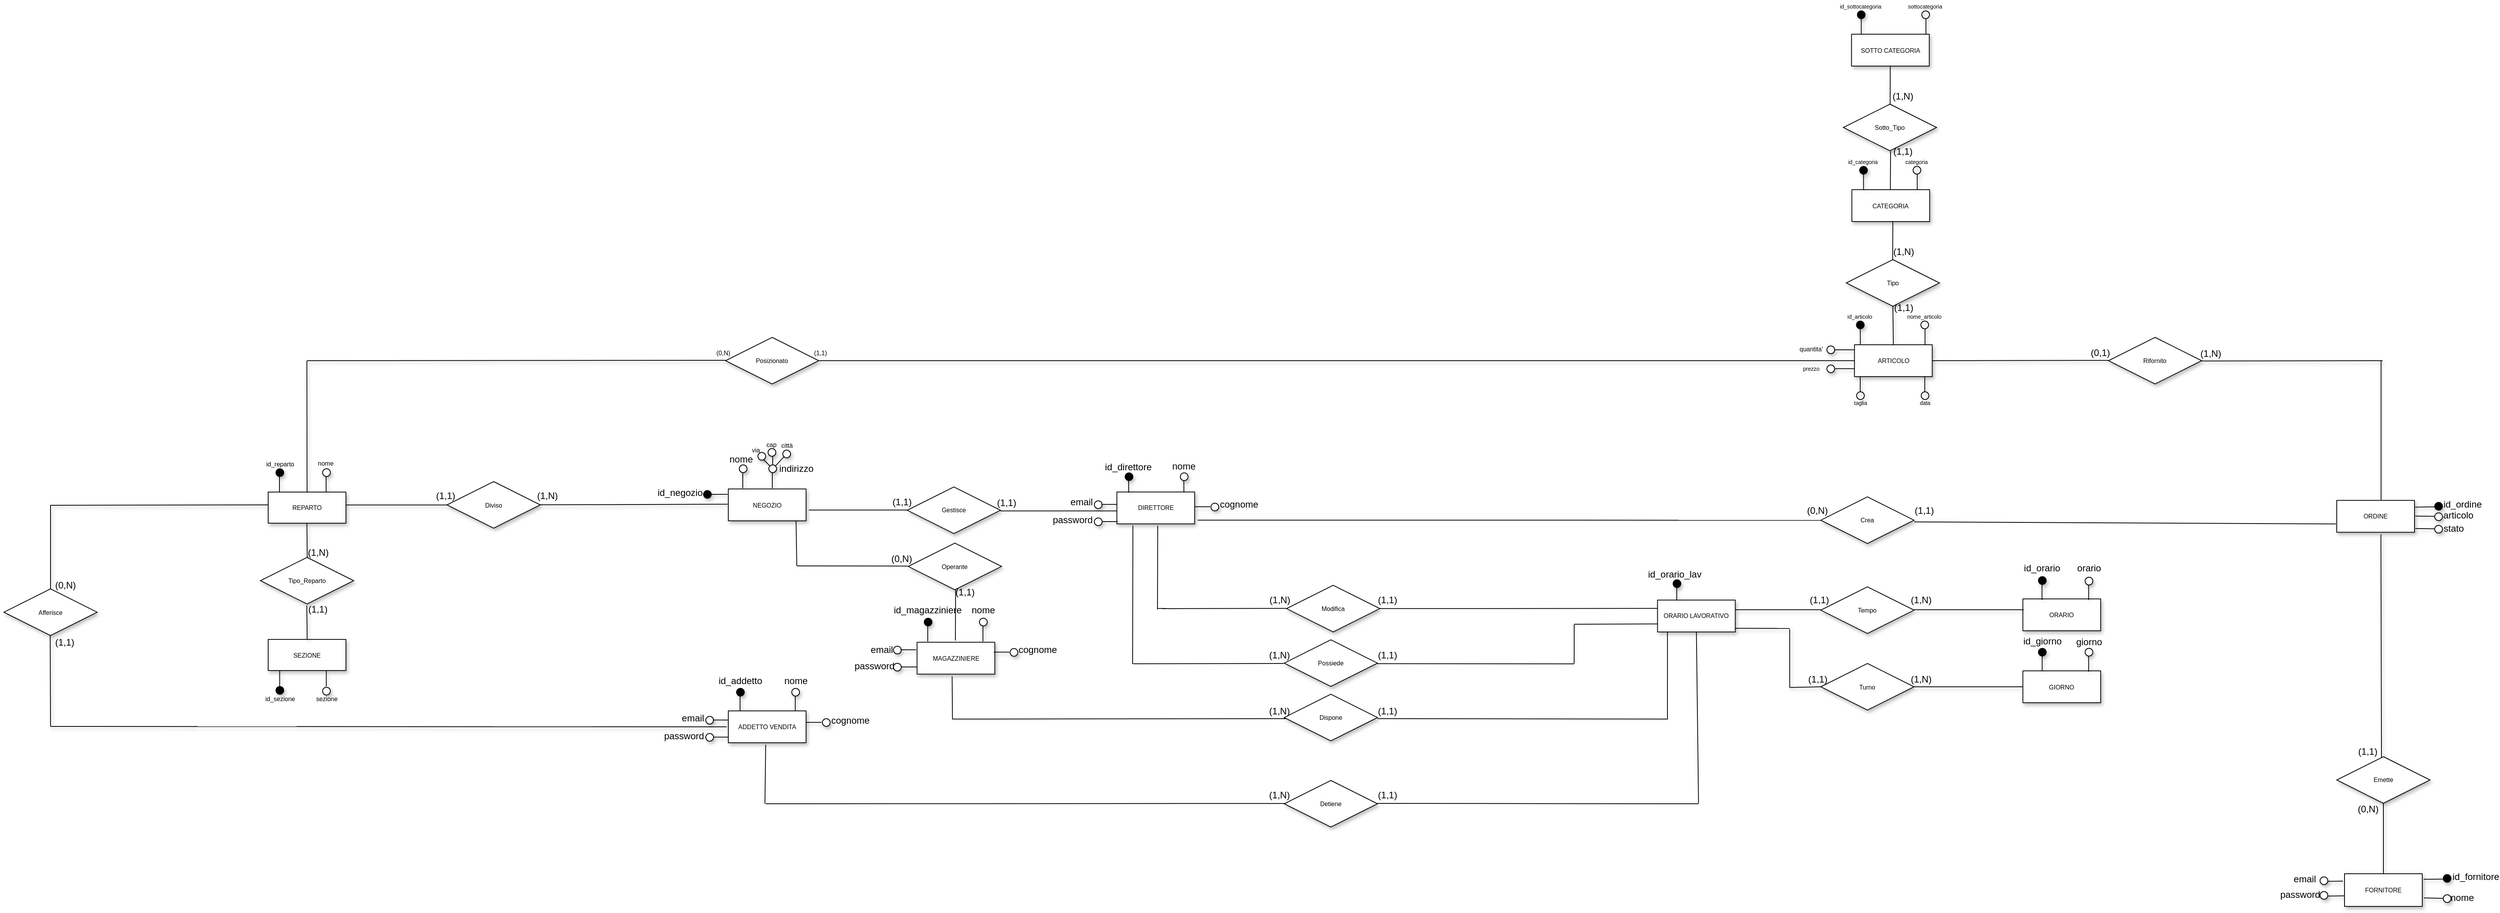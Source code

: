 <mxfile version="14.1.8" type="device"><diagram id="JAKsewebmnFme2BoeK1l" name="Pagina-1"><mxGraphModel dx="1585" dy="1635" grid="1" gridSize="10" guides="1" tooltips="1" connect="1" arrows="1" fold="1" page="1" pageScale="1" pageWidth="827" pageHeight="1169" math="0" shadow="0"><root><mxCell id="0"/><mxCell id="1" parent="0"/><mxCell id="ZKjd-mquKqWK6wl1fvNg-1" value="" style="endArrow=none;html=1;shadow=1;" parent="1" edge="1"><mxGeometry width="50" height="50" relative="1" as="geometry"><mxPoint x="-225.5" y="119" as="sourcePoint"/><mxPoint x="-225.5" y="99" as="targetPoint"/></mxGeometry></mxCell><mxCell id="ZKjd-mquKqWK6wl1fvNg-2" value="" style="ellipse;whiteSpace=wrap;html=1;shadow=1;fillColor=#000000;" parent="1" vertex="1"><mxGeometry x="-230" y="89" width="10" height="10" as="geometry"/></mxCell><mxCell id="ZKjd-mquKqWK6wl1fvNg-3" value="" style="endArrow=none;html=1;shadow=1;" parent="1" edge="1"><mxGeometry width="50" height="50" relative="1" as="geometry"><mxPoint x="370.5" y="114" as="sourcePoint"/><mxPoint x="370.5" y="94" as="targetPoint"/></mxGeometry></mxCell><mxCell id="ZKjd-mquKqWK6wl1fvNg-4" value="" style="ellipse;whiteSpace=wrap;html=1;shadow=1;fillColor=#FFFFFF;" parent="1" vertex="1"><mxGeometry x="366" y="84" width="10" height="10" as="geometry"/></mxCell><mxCell id="ZKjd-mquKqWK6wl1fvNg-5" value="nome" style="text;html=1;align=center;verticalAlign=middle;resizable=0;points=[];autosize=1;shadow=1;" parent="1" vertex="1"><mxGeometry x="343" y="67" width="50" height="20" as="geometry"/></mxCell><mxCell id="ZKjd-mquKqWK6wl1fvNg-6" value="" style="endArrow=none;html=1;shadow=1;" parent="1" edge="1"><mxGeometry width="50" height="50" relative="1" as="geometry"><mxPoint x="408.5" y="114" as="sourcePoint"/><mxPoint x="408.5" y="94" as="targetPoint"/></mxGeometry></mxCell><mxCell id="ZKjd-mquKqWK6wl1fvNg-7" value="" style="ellipse;whiteSpace=wrap;html=1;shadow=1;fillColor=#FFFFFF;" parent="1" vertex="1"><mxGeometry x="404" y="84" width="10" height="10" as="geometry"/></mxCell><mxCell id="ZKjd-mquKqWK6wl1fvNg-8" value="indirizzo" style="text;html=1;align=center;verticalAlign=middle;resizable=0;points=[];autosize=1;shadow=1;" parent="1" vertex="1"><mxGeometry x="408.5" y="79" width="60" height="20" as="geometry"/></mxCell><mxCell id="ZKjd-mquKqWK6wl1fvNg-11" value="" style="endArrow=none;html=1;fontSize=8;exitX=0;exitY=0;exitDx=0;exitDy=0;shadow=1;" parent="1" source="ZKjd-mquKqWK6wl1fvNg-7" edge="1"><mxGeometry width="50" height="50" relative="1" as="geometry"><mxPoint x="403" y="83" as="sourcePoint"/><mxPoint x="393" y="73" as="targetPoint"/></mxGeometry></mxCell><mxCell id="ZKjd-mquKqWK6wl1fvNg-12" value="" style="endArrow=none;html=1;fontSize=8;shadow=1;" parent="1" edge="1"><mxGeometry width="50" height="50" relative="1" as="geometry"><mxPoint x="409" y="84" as="sourcePoint"/><mxPoint x="409" y="73" as="targetPoint"/></mxGeometry></mxCell><mxCell id="ZKjd-mquKqWK6wl1fvNg-13" value="via" style="text;html=1;align=center;verticalAlign=middle;resizable=0;points=[];autosize=1;fontSize=8;shadow=1;" parent="1" vertex="1"><mxGeometry x="372" y="55" width="30" height="20" as="geometry"/></mxCell><mxCell id="ZKjd-mquKqWK6wl1fvNg-14" value="" style="ellipse;whiteSpace=wrap;html=1;shadow=1;fillColor=#FFFFFF;" parent="1" vertex="1"><mxGeometry x="390" y="68" width="10" height="10" as="geometry"/></mxCell><mxCell id="ZKjd-mquKqWK6wl1fvNg-15" value="" style="ellipse;whiteSpace=wrap;html=1;shadow=1;fillColor=#FFFFFF;" parent="1" vertex="1"><mxGeometry x="403" y="63" width="10" height="10" as="geometry"/></mxCell><mxCell id="ZKjd-mquKqWK6wl1fvNg-16" value="" style="ellipse;whiteSpace=wrap;html=1;shadow=1;fillColor=#FFFFFF;" parent="1" vertex="1"><mxGeometry x="422" y="65" width="10" height="10" as="geometry"/></mxCell><mxCell id="ZKjd-mquKqWK6wl1fvNg-17" value="cap" style="text;html=1;align=center;verticalAlign=middle;resizable=0;points=[];autosize=1;fontSize=8;shadow=1;" parent="1" vertex="1"><mxGeometry x="392" y="48" width="30" height="20" as="geometry"/></mxCell><mxCell id="ZKjd-mquKqWK6wl1fvNg-18" value="città" style="text;html=1;align=center;verticalAlign=middle;resizable=0;points=[];autosize=1;fontSize=8;shadow=1;" parent="1" vertex="1"><mxGeometry x="412" y="49" width="30" height="20" as="geometry"/></mxCell><mxCell id="ZKjd-mquKqWK6wl1fvNg-19" value="" style="endArrow=none;html=1;fontSize=8;shadow=1;" parent="1" edge="1"><mxGeometry width="50" height="50" relative="1" as="geometry"><mxPoint x="1891.34" y="-71.0" as="sourcePoint"/><mxPoint x="1891.34" y="-91.0" as="targetPoint"/></mxGeometry></mxCell><mxCell id="ZKjd-mquKqWK6wl1fvNg-20" value="" style="ellipse;whiteSpace=wrap;html=1;shadow=1;fillColor=none;fontSize=8;" parent="1" vertex="1"><mxGeometry x="1885.98" y="-101" width="10" height="10" as="geometry"/></mxCell><mxCell id="ZKjd-mquKqWK6wl1fvNg-21" value="" style="endArrow=none;html=1;shadow=1;" parent="1" edge="1"><mxGeometry width="50" height="50" relative="1" as="geometry"><mxPoint x="1808.11" y="-71.0" as="sourcePoint"/><mxPoint x="1808.11" y="-91.0" as="targetPoint"/></mxGeometry></mxCell><mxCell id="ZKjd-mquKqWK6wl1fvNg-22" value="" style="ellipse;whiteSpace=wrap;html=1;shadow=1;fillColor=#000000;" parent="1" vertex="1"><mxGeometry x="1803.11" y="-101" width="10" height="10" as="geometry"/></mxCell><mxCell id="ZKjd-mquKqWK6wl1fvNg-23" value="id_articolo" style="text;html=1;align=center;verticalAlign=middle;resizable=0;points=[];autosize=1;fontSize=7;shadow=1;" parent="1" vertex="1"><mxGeometry x="1782.11" y="-111" width="50" height="10" as="geometry"/></mxCell><mxCell id="ZKjd-mquKqWK6wl1fvNg-24" value="nome_articolo" style="text;html=1;align=center;verticalAlign=middle;resizable=0;points=[];autosize=1;fontSize=7;shadow=1;" parent="1" vertex="1"><mxGeometry x="1859.98" y="-111" width="60" height="10" as="geometry"/></mxCell><mxCell id="ZKjd-mquKqWK6wl1fvNg-25" value="" style="endArrow=none;html=1;shadow=1;" parent="1" edge="1"><mxGeometry width="50" height="50" relative="1" as="geometry"><mxPoint x="1775.74" y="-39.74" as="sourcePoint"/><mxPoint x="1800.61" y="-39.74" as="targetPoint"/></mxGeometry></mxCell><mxCell id="ZKjd-mquKqWK6wl1fvNg-26" value="" style="ellipse;whiteSpace=wrap;html=1;shadow=1;fillColor=#FFFFFF;" parent="1" vertex="1"><mxGeometry x="1765.11" y="-44.5" width="10" height="10" as="geometry"/></mxCell><mxCell id="ZKjd-mquKqWK6wl1fvNg-27" value="prezzo" style="text;html=1;strokeColor=none;fillColor=none;align=center;verticalAlign=middle;whiteSpace=wrap;rounded=0;shadow=1;fontSize=7;" parent="1" vertex="1"><mxGeometry x="1724.86" y="-49.5" width="40" height="20" as="geometry"/></mxCell><mxCell id="ZKjd-mquKqWK6wl1fvNg-41" value="" style="endArrow=none;html=1;entryX=0;entryY=1;entryDx=0;entryDy=0;exitX=1;exitY=0;exitDx=0;exitDy=0;shadow=1;" parent="1" source="ZKjd-mquKqWK6wl1fvNg-7" target="ZKjd-mquKqWK6wl1fvNg-16" edge="1"><mxGeometry width="50" height="50" relative="1" as="geometry"><mxPoint x="414" y="85" as="sourcePoint"/><mxPoint x="420" y="75" as="targetPoint"/></mxGeometry></mxCell><mxCell id="ZKjd-mquKqWK6wl1fvNg-45" value="" style="endArrow=none;html=1;shadow=1;" parent="1" edge="1"><mxGeometry width="50" height="50" relative="1" as="geometry"><mxPoint x="367" y="401.5" as="sourcePoint"/><mxPoint x="367" y="381.5" as="targetPoint"/></mxGeometry></mxCell><mxCell id="ZKjd-mquKqWK6wl1fvNg-46" value="" style="ellipse;whiteSpace=wrap;html=1;shadow=1;fillColor=#000000;" parent="1" vertex="1"><mxGeometry x="362.5" y="371.5" width="10" height="10" as="geometry"/></mxCell><mxCell id="ZKjd-mquKqWK6wl1fvNg-47" value="id_addetto" style="text;html=1;align=center;verticalAlign=middle;resizable=0;points=[];autosize=1;shadow=1;" parent="1" vertex="1"><mxGeometry x="331.5" y="351.5" width="70" height="20" as="geometry"/></mxCell><mxCell id="ZKjd-mquKqWK6wl1fvNg-48" value="" style="endArrow=none;html=1;shadow=1;" parent="1" edge="1"><mxGeometry width="50" height="50" relative="1" as="geometry"><mxPoint x="438.0" y="401.5" as="sourcePoint"/><mxPoint x="438.0" y="381.5" as="targetPoint"/></mxGeometry></mxCell><mxCell id="ZKjd-mquKqWK6wl1fvNg-49" value="" style="ellipse;whiteSpace=wrap;html=1;shadow=1;fillColor=#FFFFFF;" parent="1" vertex="1"><mxGeometry x="433.5" y="371.5" width="10" height="10" as="geometry"/></mxCell><mxCell id="ZKjd-mquKqWK6wl1fvNg-50" value="nome" style="text;html=1;strokeColor=none;fillColor=none;align=center;verticalAlign=middle;whiteSpace=wrap;rounded=0;shadow=1;" parent="1" vertex="1"><mxGeometry x="418.5" y="351.5" width="40" height="20" as="geometry"/></mxCell><mxCell id="ZKjd-mquKqWK6wl1fvNg-51" value="" style="ellipse;whiteSpace=wrap;html=1;shadow=1;fillColor=#FFFFFF;" parent="1" vertex="1"><mxGeometry x="472.91" y="410.5" width="10" height="10" as="geometry"/></mxCell><mxCell id="ZKjd-mquKqWK6wl1fvNg-52" value="" style="endArrow=none;html=1;shadow=1;" parent="1" edge="1"><mxGeometry width="50" height="50" relative="1" as="geometry"><mxPoint x="451.91" y="415.21" as="sourcePoint"/><mxPoint x="471.91" y="415.21" as="targetPoint"/></mxGeometry></mxCell><mxCell id="ZKjd-mquKqWK6wl1fvNg-53" value="cognome" style="text;html=1;strokeColor=none;fillColor=none;align=center;verticalAlign=middle;whiteSpace=wrap;rounded=0;shadow=1;" parent="1" vertex="1"><mxGeometry x="488.91" y="402.5" width="40" height="20" as="geometry"/></mxCell><mxCell id="ZKjd-mquKqWK6wl1fvNg-54" value="" style="ellipse;whiteSpace=wrap;html=1;shadow=1;fillColor=#FFFFFF;" parent="1" vertex="1"><mxGeometry x="322.91" y="407.5" width="10" height="10" as="geometry"/></mxCell><mxCell id="ZKjd-mquKqWK6wl1fvNg-55" value="" style="endArrow=none;html=1;shadow=1;" parent="1" edge="1"><mxGeometry width="50" height="50" relative="1" as="geometry"><mxPoint x="331.91" y="412.21" as="sourcePoint"/><mxPoint x="351.91" y="412.21" as="targetPoint"/></mxGeometry></mxCell><mxCell id="ZKjd-mquKqWK6wl1fvNg-56" value="email" style="text;html=1;align=center;verticalAlign=middle;resizable=0;points=[];autosize=1;shadow=1;" parent="1" vertex="1"><mxGeometry x="285.91" y="399.5" width="40" height="20" as="geometry"/></mxCell><mxCell id="ZKjd-mquKqWK6wl1fvNg-57" value="" style="ellipse;whiteSpace=wrap;html=1;shadow=1;fillColor=#FFFFFF;" parent="1" vertex="1"><mxGeometry x="322.91" y="429.5" width="10" height="10" as="geometry"/></mxCell><mxCell id="ZKjd-mquKqWK6wl1fvNg-58" value="" style="endArrow=none;html=1;shadow=1;" parent="1" edge="1"><mxGeometry width="50" height="50" relative="1" as="geometry"><mxPoint x="332.91" y="434.3" as="sourcePoint"/><mxPoint x="352.91" y="434.3" as="targetPoint"/></mxGeometry></mxCell><mxCell id="ZKjd-mquKqWK6wl1fvNg-59" value="password" style="text;html=1;strokeColor=none;fillColor=none;align=center;verticalAlign=middle;whiteSpace=wrap;rounded=0;shadow=1;" parent="1" vertex="1"><mxGeometry x="274.91" y="422.5" width="40" height="20" as="geometry"/></mxCell><mxCell id="ZKjd-mquKqWK6wl1fvNg-61" value="" style="endArrow=none;html=1;exitX=1;exitY=0.5;exitDx=0;exitDy=0;shadow=1;" parent="1" source="ZKjd-mquKqWK6wl1fvNg-100" edge="1"><mxGeometry width="50" height="50" relative="1" as="geometry"><mxPoint x="1597.25" y="-51.43" as="sourcePoint"/><mxPoint x="2127.25" y="-50.43" as="targetPoint"/></mxGeometry></mxCell><mxCell id="ZKjd-mquKqWK6wl1fvNg-66" value="" style="endArrow=none;html=1;shadow=1;entryX=0.568;entryY=1.065;entryDx=0;entryDy=0;entryPerimeter=0;" parent="1" target="ZKjd-mquKqWK6wl1fvNg-220" edge="1"><mxGeometry width="50" height="50" relative="1" as="geometry"><mxPoint x="2478.58" y="475" as="sourcePoint"/><mxPoint x="2480.58" y="333.29" as="targetPoint"/></mxGeometry></mxCell><mxCell id="ZKjd-mquKqWK6wl1fvNg-71" value="" style="endArrow=none;html=1;shadow=1;" parent="1" edge="1"><mxGeometry width="50" height="50" relative="1" as="geometry"><mxPoint x="351" y="121.86" as="sourcePoint"/><mxPoint x="330" y="122" as="targetPoint"/></mxGeometry></mxCell><mxCell id="ZKjd-mquKqWK6wl1fvNg-72" value="" style="ellipse;whiteSpace=wrap;html=1;shadow=1;fillColor=#000000;" parent="1" vertex="1"><mxGeometry x="320.0" y="117" width="10" height="10" as="geometry"/></mxCell><mxCell id="ZKjd-mquKqWK6wl1fvNg-73" value="" style="endArrow=none;html=1;exitX=0.008;exitY=0.087;exitDx=0;exitDy=0;exitPerimeter=0;shadow=1;" parent="1" edge="1"><mxGeometry width="50" height="50" relative="1" as="geometry"><mxPoint x="2428.96" y="619.5" as="sourcePoint"/><mxPoint x="2404.0" y="619.85" as="targetPoint"/></mxGeometry></mxCell><mxCell id="ZKjd-mquKqWK6wl1fvNg-74" value="email" style="text;html=1;strokeColor=none;fillColor=none;align=center;verticalAlign=middle;whiteSpace=wrap;rounded=0;shadow=1;" parent="1" vertex="1"><mxGeometry x="2359.5" y="607" width="40" height="20" as="geometry"/></mxCell><mxCell id="ZKjd-mquKqWK6wl1fvNg-75" value="" style="endArrow=none;html=1;exitX=0.008;exitY=0.087;exitDx=0;exitDy=0;exitPerimeter=0;shadow=1;" parent="1" edge="1"><mxGeometry width="50" height="50" relative="1" as="geometry"><mxPoint x="2433.98" y="638.39" as="sourcePoint"/><mxPoint x="2409.02" y="638.74" as="targetPoint"/></mxGeometry></mxCell><mxCell id="ZKjd-mquKqWK6wl1fvNg-76" value="password" style="text;html=1;strokeColor=none;fillColor=none;align=center;verticalAlign=middle;whiteSpace=wrap;rounded=0;shadow=1;" parent="1" vertex="1"><mxGeometry x="2354.02" y="627" width="40" height="20" as="geometry"/></mxCell><mxCell id="ZKjd-mquKqWK6wl1fvNg-77" value="" style="endArrow=none;html=1;exitX=0.008;exitY=0.087;exitDx=0;exitDy=0;exitPerimeter=0;shadow=1;" parent="1" edge="1"><mxGeometry width="50" height="50" relative="1" as="geometry"><mxPoint x="2557.94" y="616.82" as="sourcePoint"/><mxPoint x="2532.98" y="617.17" as="targetPoint"/></mxGeometry></mxCell><mxCell id="ZKjd-mquKqWK6wl1fvNg-78" value="" style="ellipse;whiteSpace=wrap;html=1;shadow=1;fillColor=#000000;" parent="1" vertex="1"><mxGeometry x="2557.98" y="611" width="10" height="10" as="geometry"/></mxCell><mxCell id="ZKjd-mquKqWK6wl1fvNg-79" value="id_fornitore" style="text;html=1;strokeColor=none;fillColor=none;align=center;verticalAlign=middle;whiteSpace=wrap;rounded=0;shadow=1;" parent="1" vertex="1"><mxGeometry x="2580" y="604" width="40" height="20" as="geometry"/></mxCell><mxCell id="ZKjd-mquKqWK6wl1fvNg-80" value="" style="endArrow=none;html=1;shadow=1;" parent="1" edge="1"><mxGeometry width="50" height="50" relative="1" as="geometry"><mxPoint x="2557.5" y="641.57" as="sourcePoint"/><mxPoint x="2532.98" y="641.17" as="targetPoint"/></mxGeometry></mxCell><mxCell id="ZKjd-mquKqWK6wl1fvNg-81" value="" style="ellipse;whiteSpace=wrap;html=1;shadow=1;fillColor=#FFFFFF;" parent="1" vertex="1"><mxGeometry x="2399.5" y="614" width="10" height="10" as="geometry"/></mxCell><mxCell id="ZKjd-mquKqWK6wl1fvNg-82" value="nome" style="text;html=1;align=center;verticalAlign=middle;resizable=0;points=[];autosize=1;shadow=1;" parent="1" vertex="1"><mxGeometry x="2557" y="631" width="50" height="20" as="geometry"/></mxCell><mxCell id="ZKjd-mquKqWK6wl1fvNg-85" value="" style="endArrow=none;html=1;shadow=1;" parent="1" edge="1"><mxGeometry width="50" height="50" relative="1" as="geometry"><mxPoint x="2396.82" y="375.86" as="sourcePoint"/><mxPoint x="2396.82" y="375.86" as="targetPoint"/></mxGeometry></mxCell><mxCell id="ZKjd-mquKqWK6wl1fvNg-86" value="(1,1)" style="text;html=1;strokeColor=none;fillColor=none;align=center;verticalAlign=middle;whiteSpace=wrap;rounded=0;shadow=1;" parent="1" vertex="1"><mxGeometry x="2441" y="442.5" width="40" height="20" as="geometry"/></mxCell><mxCell id="ZKjd-mquKqWK6wl1fvNg-89" value="(0,N)" style="text;html=1;align=center;verticalAlign=middle;resizable=0;points=[];autosize=1;shadow=1;" parent="1" vertex="1"><mxGeometry x="2441" y="517.38" width="40" height="20" as="geometry"/></mxCell><mxCell id="ZKjd-mquKqWK6wl1fvNg-91" value="id_negozio" style="text;html=1;strokeColor=none;fillColor=none;align=center;verticalAlign=middle;whiteSpace=wrap;rounded=0;shadow=1;" parent="1" vertex="1"><mxGeometry x="270.0" y="110" width="40" height="20" as="geometry"/></mxCell><mxCell id="ZKjd-mquKqWK6wl1fvNg-92" value="" style="endArrow=none;html=1;exitX=0;exitY=0.017;exitDx=0;exitDy=0;exitPerimeter=0;shadow=1;" parent="1" edge="1"><mxGeometry width="50" height="50" relative="1" as="geometry"><mxPoint x="1800.61" y="-63.98" as="sourcePoint"/><mxPoint x="1775.11" y="-64.0" as="targetPoint"/></mxGeometry></mxCell><mxCell id="ZKjd-mquKqWK6wl1fvNg-93" value="" style="ellipse;whiteSpace=wrap;html=1;shadow=1;fillColor=#FFFFFF;" parent="1" vertex="1"><mxGeometry x="1765.11" y="-69" width="10" height="10" as="geometry"/></mxCell><mxCell id="ZKjd-mquKqWK6wl1fvNg-94" value="&lt;font style=&quot;font-size: 8px;&quot;&gt;quantita'&lt;/font&gt;" style="text;html=1;strokeColor=none;fillColor=none;align=center;verticalAlign=middle;whiteSpace=wrap;rounded=0;fontSize=8;shadow=1;" parent="1" vertex="1"><mxGeometry x="1725.11" y="-75" width="40" height="20" as="geometry"/></mxCell><mxCell id="ZKjd-mquKqWK6wl1fvNg-95" value="" style="endArrow=none;html=1;fontSize=8;exitX=1;exitY=0.5;exitDx=0;exitDy=0;shadow=1;" parent="1" edge="1"><mxGeometry width="50" height="50" relative="1" as="geometry"><mxPoint x="101.86" y="135.43" as="sourcePoint"/><mxPoint x="350.998" y="134.568" as="targetPoint"/></mxGeometry></mxCell><mxCell id="ZKjd-mquKqWK6wl1fvNg-96" value="" style="endArrow=none;html=1;rounded=0;fontSize=8;shadow=1;" parent="1" edge="1"><mxGeometry relative="1" as="geometry"><mxPoint x="-140" y="135.58" as="sourcePoint"/><mxPoint x="20" y="135.58" as="targetPoint"/></mxGeometry></mxCell><mxCell id="ZKjd-mquKqWK6wl1fvNg-97" value="REPARTO" style="whiteSpace=wrap;html=1;align=center;fontSize=8;shadow=1;" parent="1" vertex="1"><mxGeometry x="-240" y="119" width="100" height="40" as="geometry"/></mxCell><mxCell id="ZKjd-mquKqWK6wl1fvNg-98" value="NEGOZIO" style="whiteSpace=wrap;html=1;align=center;fontSize=8;shadow=1;" parent="1" vertex="1"><mxGeometry x="351.91" y="115" width="100" height="41" as="geometry"/></mxCell><mxCell id="ZKjd-mquKqWK6wl1fvNg-100" value="ARTICOLO" style="whiteSpace=wrap;html=1;align=center;fontSize=8;shadow=1;" parent="1" vertex="1"><mxGeometry x="1800.61" y="-70.5" width="100" height="41" as="geometry"/></mxCell><mxCell id="ZKjd-mquKqWK6wl1fvNg-132" value="FORNITORE" style="whiteSpace=wrap;html=1;align=center;fontSize=8;shadow=1;" parent="1" vertex="1"><mxGeometry x="2431" y="610" width="100" height="42" as="geometry"/></mxCell><mxCell id="ZKjd-mquKqWK6wl1fvNg-133" value="Diviso" style="shape=rhombus;perimeter=rhombusPerimeter;whiteSpace=wrap;html=1;align=center;fontSize=8;shadow=1;" parent="1" vertex="1"><mxGeometry x="-10" y="105.5" width="120" height="60" as="geometry"/></mxCell><mxCell id="ZKjd-mquKqWK6wl1fvNg-136" value="id_reparto" style="text;html=1;align=center;verticalAlign=middle;resizable=0;points=[];autosize=1;fontSize=8;shadow=1;" parent="1" vertex="1"><mxGeometry x="-250" y="73" width="50" height="20" as="geometry"/></mxCell><mxCell id="ZKjd-mquKqWK6wl1fvNg-137" value="" style="endArrow=none;html=1;shadow=1;" parent="1" edge="1"><mxGeometry width="50" height="50" relative="1" as="geometry"><mxPoint x="-165.5" y="119" as="sourcePoint"/><mxPoint x="-165.5" y="99" as="targetPoint"/></mxGeometry></mxCell><mxCell id="ZKjd-mquKqWK6wl1fvNg-138" value="" style="ellipse;whiteSpace=wrap;html=1;shadow=1;fillColor=#FFFFFF;" parent="1" vertex="1"><mxGeometry x="-170" y="89" width="10" height="10" as="geometry"/></mxCell><mxCell id="ZKjd-mquKqWK6wl1fvNg-139" value="nome" style="text;strokeColor=none;fillColor=none;spacingLeft=4;spacingRight=4;overflow=hidden;rotatable=0;points=[[0,0.5],[1,0.5]];portConstraint=eastwest;fontSize=8;shadow=1;" parent="1" vertex="1"><mxGeometry x="-182" y="71" width="40" height="30" as="geometry"/></mxCell><mxCell id="ZKjd-mquKqWK6wl1fvNg-140" value="ADDETTO VENDITA" style="whiteSpace=wrap;html=1;align=center;fontSize=8;shadow=1;" parent="1" vertex="1"><mxGeometry x="351.91" y="400.5" width="100" height="41" as="geometry"/></mxCell><mxCell id="ZKjd-mquKqWK6wl1fvNg-141" value="DIRETTORE" style="whiteSpace=wrap;html=1;align=center;fontSize=8;shadow=1;" parent="1" vertex="1"><mxGeometry x="851.77" y="118.91" width="100" height="41" as="geometry"/></mxCell><mxCell id="ZKjd-mquKqWK6wl1fvNg-143" value="(1,N)" style="text;strokeColor=none;fillColor=none;spacingLeft=4;spacingRight=4;overflow=hidden;rotatable=0;points=[[0,0.5],[1,0.5]];portConstraint=eastwest;fontSize=12;shadow=1;" parent="1" vertex="1"><mxGeometry x="100" y="110" width="40" height="30" as="geometry"/></mxCell><mxCell id="ZKjd-mquKqWK6wl1fvNg-144" value="(1,1)" style="text;strokeColor=none;fillColor=none;spacingLeft=4;spacingRight=4;overflow=hidden;rotatable=0;points=[[0,0.5],[1,0.5]];portConstraint=eastwest;fontSize=12;shadow=1;" parent="1" vertex="1"><mxGeometry x="-30" y="110" width="40" height="30" as="geometry"/></mxCell><mxCell id="ZKjd-mquKqWK6wl1fvNg-145" value="Posizionato" style="shape=rhombus;perimeter=rhombusPerimeter;whiteSpace=wrap;html=1;align=center;fontSize=8;shadow=1;" parent="1" vertex="1"><mxGeometry x="348.27" y="-80" width="120" height="60" as="geometry"/></mxCell><mxCell id="ZKjd-mquKqWK6wl1fvNg-146" value="" style="endArrow=none;html=1;rounded=0;shadow=1;fontSize=8;" parent="1" edge="1"><mxGeometry relative="1" as="geometry"><mxPoint x="-190" y="-50" as="sourcePoint"/><mxPoint x="348.27" y="-50.5" as="targetPoint"/></mxGeometry></mxCell><mxCell id="ZKjd-mquKqWK6wl1fvNg-147" value="" style="endArrow=none;html=1;rounded=0;shadow=1;fontSize=8;entryX=0.5;entryY=0;entryDx=0;entryDy=0;exitX=0.5;exitY=1;exitDx=0;exitDy=0;" parent="1" source="YdUFg-_heMBNHyxuKbKx-1" target="ZKjd-mquKqWK6wl1fvNg-100" edge="1"><mxGeometry relative="1" as="geometry"><mxPoint x="1850.25" y="-205.43" as="sourcePoint"/><mxPoint x="1849.98" y="-75" as="targetPoint"/></mxGeometry></mxCell><mxCell id="ZKjd-mquKqWK6wl1fvNg-148" value="" style="endArrow=none;html=1;rounded=0;shadow=1;fontSize=8;" parent="1" target="ZKjd-mquKqWK6wl1fvNg-100" edge="1"><mxGeometry relative="1" as="geometry"><mxPoint x="467.0" y="-50" as="sourcePoint"/><mxPoint x="1240" y="-50" as="targetPoint"/></mxGeometry></mxCell><mxCell id="ZKjd-mquKqWK6wl1fvNg-149" value="" style="endArrow=none;html=1;rounded=0;shadow=1;fontSize=8;entryX=0.5;entryY=0;entryDx=0;entryDy=0;" parent="1" target="ZKjd-mquKqWK6wl1fvNg-97" edge="1"><mxGeometry relative="1" as="geometry"><mxPoint x="-190.23" y="-50" as="sourcePoint"/><mxPoint x="-190.5" y="40.5" as="targetPoint"/></mxGeometry></mxCell><mxCell id="ZKjd-mquKqWK6wl1fvNg-150" value="(1,1)" style="text;html=1;align=center;verticalAlign=middle;resizable=0;points=[];autosize=1;fontSize=8;" parent="1" vertex="1"><mxGeometry x="455.27" y="-70" width="30" height="20" as="geometry"/></mxCell><mxCell id="ZKjd-mquKqWK6wl1fvNg-151" value="(0,N)" style="text;html=1;align=center;verticalAlign=middle;resizable=0;points=[];autosize=1;fontSize=8;" parent="1" vertex="1"><mxGeometry x="330" y="-70" width="30" height="20" as="geometry"/></mxCell><mxCell id="ZKjd-mquKqWK6wl1fvNg-152" value="" style="endArrow=none;html=1;rounded=0;shadow=1;fontSize=8;" parent="1" edge="1"><mxGeometry relative="1" as="geometry"><mxPoint x="-520" y="136" as="sourcePoint"/><mxPoint x="-240" y="135.5" as="targetPoint"/></mxGeometry></mxCell><mxCell id="ZKjd-mquKqWK6wl1fvNg-153" value="" style="endArrow=none;html=1;rounded=0;shadow=1;fontSize=8;" parent="1" edge="1"><mxGeometry relative="1" as="geometry"><mxPoint x="-520" y="135.5" as="sourcePoint"/><mxPoint x="-520" y="245.5" as="targetPoint"/></mxGeometry></mxCell><mxCell id="ZKjd-mquKqWK6wl1fvNg-154" value="Afferisce" style="shape=rhombus;perimeter=rhombusPerimeter;whiteSpace=wrap;html=1;align=center;fontSize=8;shadow=1;" parent="1" vertex="1"><mxGeometry x="-580" y="243.57" width="120" height="60" as="geometry"/></mxCell><mxCell id="ZKjd-mquKqWK6wl1fvNg-155" value="" style="endArrow=none;html=1;rounded=0;shadow=1;fontSize=8;" parent="1" edge="1"><mxGeometry relative="1" as="geometry"><mxPoint x="-520.42" y="303.57" as="sourcePoint"/><mxPoint x="-520" y="420" as="targetPoint"/></mxGeometry></mxCell><mxCell id="ZKjd-mquKqWK6wl1fvNg-156" value="" style="endArrow=none;html=1;rounded=0;shadow=1;fontSize=8;" parent="1" edge="1"><mxGeometry relative="1" as="geometry"><mxPoint x="-520" y="420.5" as="sourcePoint"/><mxPoint x="350" y="421" as="targetPoint"/></mxGeometry></mxCell><mxCell id="ZKjd-mquKqWK6wl1fvNg-157" value="(0,N)" style="text;strokeColor=none;fillColor=none;spacingLeft=4;spacingRight=4;overflow=hidden;rotatable=0;points=[[0,0.5],[1,0.5]];portConstraint=eastwest;fontSize=12;shadow=1;" parent="1" vertex="1"><mxGeometry x="-520" y="225" width="40" height="30" as="geometry"/></mxCell><mxCell id="ZKjd-mquKqWK6wl1fvNg-158" value="(1,1)" style="text;strokeColor=none;fillColor=none;spacingLeft=4;spacingRight=4;overflow=hidden;rotatable=0;points=[[0,0.5],[1,0.5]];portConstraint=eastwest;fontSize=12;shadow=1;" parent="1" vertex="1"><mxGeometry x="-520" y="298.57" width="40" height="30" as="geometry"/></mxCell><mxCell id="ZKjd-mquKqWK6wl1fvNg-159" value="Tipo_Reparto" style="shape=rhombus;perimeter=rhombusPerimeter;whiteSpace=wrap;html=1;align=center;fontSize=8;shadow=1;" parent="1" vertex="1"><mxGeometry x="-250" y="203" width="120" height="60" as="geometry"/></mxCell><mxCell id="ZKjd-mquKqWK6wl1fvNg-160" value="" style="endArrow=none;html=1;rounded=0;shadow=1;fontSize=8;" parent="1" edge="1"><mxGeometry relative="1" as="geometry"><mxPoint x="-190.25" y="159" as="sourcePoint"/><mxPoint x="-189.75" y="203" as="targetPoint"/></mxGeometry></mxCell><mxCell id="ZKjd-mquKqWK6wl1fvNg-161" value="SEZIONE&lt;br&gt;" style="whiteSpace=wrap;html=1;align=center;fontSize=8;shadow=1;" parent="1" vertex="1"><mxGeometry x="-240" y="308.57" width="100" height="40" as="geometry"/></mxCell><mxCell id="ZKjd-mquKqWK6wl1fvNg-162" value="" style="endArrow=none;html=1;rounded=0;shadow=1;fontSize=8;" parent="1" edge="1"><mxGeometry relative="1" as="geometry"><mxPoint x="-190.34" y="265" as="sourcePoint"/><mxPoint x="-189.84" y="309" as="targetPoint"/></mxGeometry></mxCell><mxCell id="ZKjd-mquKqWK6wl1fvNg-163" value="" style="endArrow=none;html=1;shadow=1;" parent="1" edge="1"><mxGeometry width="50" height="50" relative="1" as="geometry"><mxPoint x="-225.24" y="368.57" as="sourcePoint"/><mxPoint x="-225.24" y="348.57" as="targetPoint"/></mxGeometry></mxCell><mxCell id="ZKjd-mquKqWK6wl1fvNg-164" value="" style="ellipse;whiteSpace=wrap;html=1;shadow=1;fillColor=#000000;" parent="1" vertex="1"><mxGeometry x="-230" y="369.07" width="10" height="10" as="geometry"/></mxCell><mxCell id="ZKjd-mquKqWK6wl1fvNg-165" value="&lt;font style=&quot;font-size: 8px&quot;&gt;id_sezione&lt;/font&gt;" style="text;html=1;align=center;verticalAlign=middle;resizable=0;points=[];autosize=1;" parent="1" vertex="1"><mxGeometry x="-250" y="373.62" width="50" height="20" as="geometry"/></mxCell><mxCell id="ZKjd-mquKqWK6wl1fvNg-166" value="" style="endArrow=none;html=1;shadow=1;" parent="1" edge="1"><mxGeometry width="50" height="50" relative="1" as="geometry"><mxPoint x="-165.24" y="369.07" as="sourcePoint"/><mxPoint x="-165.24" y="349.07" as="targetPoint"/></mxGeometry></mxCell><mxCell id="ZKjd-mquKqWK6wl1fvNg-167" value="" style="ellipse;whiteSpace=wrap;html=1;shadow=1;fillColor=#FFFFFF;" parent="1" vertex="1"><mxGeometry x="-170.0" y="370.07" width="10" height="10" as="geometry"/></mxCell><mxCell id="ZKjd-mquKqWK6wl1fvNg-168" value="&lt;font style=&quot;font-size: 8px&quot;&gt;sezione&lt;/font&gt;" style="text;html=1;align=center;verticalAlign=middle;resizable=0;points=[];autosize=1;" parent="1" vertex="1"><mxGeometry x="-185" y="373.69" width="40" height="20" as="geometry"/></mxCell><mxCell id="ZKjd-mquKqWK6wl1fvNg-177" value="ORARIO LAVORATIVO" style="whiteSpace=wrap;html=1;align=center;fontSize=8;shadow=1;" parent="1" vertex="1"><mxGeometry x="1547.25" y="257.93" width="100" height="41" as="geometry"/></mxCell><mxCell id="ZKjd-mquKqWK6wl1fvNg-178" value="Modifica" style="shape=rhombus;perimeter=rhombusPerimeter;whiteSpace=wrap;html=1;align=center;fontSize=8;shadow=1;" parent="1" vertex="1"><mxGeometry x="1070" y="238.93" width="120" height="60" as="geometry"/></mxCell><mxCell id="ZKjd-mquKqWK6wl1fvNg-181" value="" style="endArrow=none;html=1;" parent="1" edge="1"><mxGeometry width="50" height="50" relative="1" as="geometry"><mxPoint x="1239.86" y="-50" as="sourcePoint"/><mxPoint x="1250.0" y="-50" as="targetPoint"/></mxGeometry></mxCell><mxCell id="ZKjd-mquKqWK6wl1fvNg-182" value="" style="ellipse;whiteSpace=wrap;html=1;shadow=1;fillColor=#000000;" parent="1" vertex="1"><mxGeometry x="1567.25" y="231.8" width="10" height="10" as="geometry"/></mxCell><mxCell id="ZKjd-mquKqWK6wl1fvNg-183" value="" style="endArrow=none;html=1;shadow=1;" parent="1" edge="1"><mxGeometry width="50" height="50" relative="1" as="geometry"><mxPoint x="1572.01" y="257.93" as="sourcePoint"/><mxPoint x="1572.01" y="237.93" as="targetPoint"/></mxGeometry></mxCell><mxCell id="ZKjd-mquKqWK6wl1fvNg-184" value="id_orario_lav" style="text;html=1;align=center;verticalAlign=middle;resizable=0;points=[];autosize=1;" parent="1" vertex="1"><mxGeometry x="1529.25" y="214.8" width="80" height="20" as="geometry"/></mxCell><mxCell id="ZKjd-mquKqWK6wl1fvNg-185" value="" style="endArrow=none;html=1;shadow=1;" parent="1" edge="1"><mxGeometry width="50" height="50" relative="1" as="geometry"><mxPoint x="1647.25" y="270.43" as="sourcePoint"/><mxPoint x="1757.25" y="270.43" as="targetPoint"/></mxGeometry></mxCell><mxCell id="ZKjd-mquKqWK6wl1fvNg-188" value="" style="ellipse;whiteSpace=wrap;html=1;shadow=1;fillColor=#FFFFFF;" parent="1" vertex="1"><mxGeometry x="2399.5" y="632.82" width="10" height="10" as="geometry"/></mxCell><mxCell id="ZKjd-mquKqWK6wl1fvNg-189" value="" style="ellipse;whiteSpace=wrap;html=1;shadow=1;fillColor=#FFFFFF;" parent="1" vertex="1"><mxGeometry x="2557.98" y="637" width="10" height="10" as="geometry"/></mxCell><mxCell id="ZKjd-mquKqWK6wl1fvNg-191" value="Tempo" style="shape=rhombus;perimeter=rhombusPerimeter;whiteSpace=wrap;html=1;align=center;fontSize=8;shadow=1;" parent="1" vertex="1"><mxGeometry x="1757.25" y="240.93" width="120" height="60" as="geometry"/></mxCell><mxCell id="ZKjd-mquKqWK6wl1fvNg-192" value="(1,N)" style="text;html=1;align=center;verticalAlign=middle;resizable=0;points=[];autosize=1;" parent="1" vertex="1"><mxGeometry x="-196" y="187.12" width="40" height="20" as="geometry"/></mxCell><mxCell id="ZKjd-mquKqWK6wl1fvNg-193" value="(1,1)" style="text;html=1;strokeColor=none;fillColor=none;align=center;verticalAlign=middle;whiteSpace=wrap;rounded=0;" parent="1" vertex="1"><mxGeometry x="-196" y="259.5" width="40" height="20" as="geometry"/></mxCell><mxCell id="ZKjd-mquKqWK6wl1fvNg-194" value="ORARIO" style="whiteSpace=wrap;html=1;align=center;fontSize=8;shadow=1;" parent="1" vertex="1"><mxGeometry x="2017.25" y="256.43" width="100" height="41" as="geometry"/></mxCell><mxCell id="ZKjd-mquKqWK6wl1fvNg-195" value="" style="endArrow=none;html=1;shadow=1;" parent="1" edge="1"><mxGeometry width="50" height="50" relative="1" as="geometry"><mxPoint x="1877.25" y="270.43" as="sourcePoint"/><mxPoint x="2018.25" y="270.43" as="targetPoint"/></mxGeometry></mxCell><mxCell id="ZKjd-mquKqWK6wl1fvNg-196" value="" style="endArrow=none;html=1;shadow=1;" parent="1" edge="1"><mxGeometry width="50" height="50" relative="1" as="geometry"><mxPoint x="2041.83" y="257.8" as="sourcePoint"/><mxPoint x="2041.83" y="237.8" as="targetPoint"/></mxGeometry></mxCell><mxCell id="ZKjd-mquKqWK6wl1fvNg-197" value="" style="ellipse;whiteSpace=wrap;html=1;shadow=1;fillColor=#000000;" parent="1" vertex="1"><mxGeometry x="2037.25" y="227.8" width="10" height="10" as="geometry"/></mxCell><mxCell id="ZKjd-mquKqWK6wl1fvNg-198" value="id_orario" style="text;html=1;strokeColor=none;fillColor=none;align=center;verticalAlign=middle;whiteSpace=wrap;rounded=0;" parent="1" vertex="1"><mxGeometry x="2022.25" y="206.93" width="40" height="20" as="geometry"/></mxCell><mxCell id="ZKjd-mquKqWK6wl1fvNg-199" value="" style="endArrow=none;html=1;shadow=1;" parent="1" edge="1"><mxGeometry width="50" height="50" relative="1" as="geometry"><mxPoint x="2101.83" y="257.8" as="sourcePoint"/><mxPoint x="2101.83" y="237.8" as="targetPoint"/></mxGeometry></mxCell><mxCell id="ZKjd-mquKqWK6wl1fvNg-200" value="" style="ellipse;whiteSpace=wrap;html=1;shadow=1;fillColor=#FFFFFF;" parent="1" vertex="1"><mxGeometry x="2097.25" y="228.55" width="10" height="10" as="geometry"/></mxCell><mxCell id="ZKjd-mquKqWK6wl1fvNg-201" value="orario" style="text;html=1;align=center;verticalAlign=middle;resizable=0;points=[];autosize=1;" parent="1" vertex="1"><mxGeometry x="2077.25" y="206.93" width="50" height="20" as="geometry"/></mxCell><mxCell id="ZKjd-mquKqWK6wl1fvNg-202" value="" style="endArrow=none;html=1;shadow=1;" parent="1" edge="1"><mxGeometry width="50" height="50" relative="1" as="geometry"><mxPoint x="1647.25" y="294.24" as="sourcePoint"/><mxPoint x="1717.25" y="294.43" as="targetPoint"/></mxGeometry></mxCell><mxCell id="ZKjd-mquKqWK6wl1fvNg-203" value="" style="endArrow=none;html=1;fontSize=8;shadow=1;" parent="1" edge="1"><mxGeometry width="50" height="50" relative="1" as="geometry"><mxPoint x="1717.25" y="370.43" as="sourcePoint"/><mxPoint x="1717.25" y="295.38" as="targetPoint"/></mxGeometry></mxCell><mxCell id="ZKjd-mquKqWK6wl1fvNg-204" value="" style="endArrow=none;html=1;shadow=1;entryX=0;entryY=0.5;entryDx=0;entryDy=0;" parent="1" target="ZKjd-mquKqWK6wl1fvNg-205" edge="1"><mxGeometry width="50" height="50" relative="1" as="geometry"><mxPoint x="1717.25" y="370.43" as="sourcePoint"/><mxPoint x="1767.25" y="370.43" as="targetPoint"/></mxGeometry></mxCell><mxCell id="ZKjd-mquKqWK6wl1fvNg-205" value="Turno" style="shape=rhombus;perimeter=rhombusPerimeter;whiteSpace=wrap;html=1;align=center;fontSize=8;shadow=1;" parent="1" vertex="1"><mxGeometry x="1757.25" y="339.5" width="120" height="60" as="geometry"/></mxCell><mxCell id="ZKjd-mquKqWK6wl1fvNg-206" value="" style="endArrow=none;html=1;shadow=1;entryX=0;entryY=0.5;entryDx=0;entryDy=0;exitX=1;exitY=0.5;exitDx=0;exitDy=0;" parent="1" source="ZKjd-mquKqWK6wl1fvNg-205" target="ZKjd-mquKqWK6wl1fvNg-207" edge="1"><mxGeometry width="50" height="50" relative="1" as="geometry"><mxPoint x="1887.25" y="369.58" as="sourcePoint"/><mxPoint x="1947.25" y="369.58" as="targetPoint"/></mxGeometry></mxCell><mxCell id="ZKjd-mquKqWK6wl1fvNg-207" value="GIORNO" style="whiteSpace=wrap;html=1;align=center;fontSize=8;shadow=1;" parent="1" vertex="1"><mxGeometry x="2017.25" y="349.0" width="100" height="41" as="geometry"/></mxCell><mxCell id="ZKjd-mquKqWK6wl1fvNg-208" value="" style="endArrow=none;html=1;shadow=1;" parent="1" edge="1"><mxGeometry width="50" height="50" relative="1" as="geometry"><mxPoint x="2042.08" y="349.0" as="sourcePoint"/><mxPoint x="2042.08" y="329.0" as="targetPoint"/></mxGeometry></mxCell><mxCell id="ZKjd-mquKqWK6wl1fvNg-209" value="" style="ellipse;whiteSpace=wrap;html=1;shadow=1;fillColor=#000000;" parent="1" vertex="1"><mxGeometry x="2037.25" y="320.0" width="10" height="10" as="geometry"/></mxCell><mxCell id="ZKjd-mquKqWK6wl1fvNg-210" value="" style="endArrow=none;html=1;shadow=1;" parent="1" edge="1"><mxGeometry width="50" height="50" relative="1" as="geometry"><mxPoint x="2101.83" y="350.0" as="sourcePoint"/><mxPoint x="2101.83" y="330.0" as="targetPoint"/></mxGeometry></mxCell><mxCell id="ZKjd-mquKqWK6wl1fvNg-211" value="" style="ellipse;whiteSpace=wrap;html=1;shadow=1;fillColor=#FFFFFF;" parent="1" vertex="1"><mxGeometry x="2097.25" y="320.0" width="10" height="10" as="geometry"/></mxCell><mxCell id="ZKjd-mquKqWK6wl1fvNg-212" value="id_giorno" style="text;html=1;align=center;verticalAlign=middle;resizable=0;points=[];autosize=1;" parent="1" vertex="1"><mxGeometry x="2012.25" y="300.93" width="60" height="20" as="geometry"/></mxCell><mxCell id="ZKjd-mquKqWK6wl1fvNg-213" value="giorno" style="text;html=1;align=center;verticalAlign=middle;resizable=0;points=[];autosize=1;" parent="1" vertex="1"><mxGeometry x="2077.25" y="301.93" width="50" height="20" as="geometry"/></mxCell><mxCell id="ZKjd-mquKqWK6wl1fvNg-214" value="(1,N)" style="text;html=1;align=center;verticalAlign=middle;resizable=0;points=[];autosize=1;" parent="1" vertex="1"><mxGeometry x="1866.25" y="350.07" width="40" height="20" as="geometry"/></mxCell><mxCell id="ZKjd-mquKqWK6wl1fvNg-215" value="(1,1)" style="text;html=1;align=center;verticalAlign=middle;resizable=0;points=[];autosize=1;" parent="1" vertex="1"><mxGeometry x="1733.31" y="350.07" width="40" height="20" as="geometry"/></mxCell><mxCell id="ZKjd-mquKqWK6wl1fvNg-216" value="(1,N)" style="text;html=1;align=center;verticalAlign=middle;resizable=0;points=[];autosize=1;" parent="1" vertex="1"><mxGeometry x="1866.25" y="248" width="40" height="20" as="geometry"/></mxCell><mxCell id="ZKjd-mquKqWK6wl1fvNg-217" value="(1,1)" style="text;html=1;align=center;verticalAlign=middle;resizable=0;points=[];autosize=1;" parent="1" vertex="1"><mxGeometry x="1735.11" y="248" width="40" height="20" as="geometry"/></mxCell><mxCell id="ZKjd-mquKqWK6wl1fvNg-220" value="ORDINE" style="whiteSpace=wrap;html=1;align=center;fontSize=8;shadow=1;" parent="1" vertex="1"><mxGeometry x="2421" y="129.72" width="100" height="41" as="geometry"/></mxCell><mxCell id="kr9liIDGQaBYOj9pllJd-2" value="Emette" style="shape=rhombus;perimeter=rhombusPerimeter;whiteSpace=wrap;html=1;align=center;fontSize=8;shadow=1;" parent="1" vertex="1"><mxGeometry x="2421" y="459.38" width="120" height="60" as="geometry"/></mxCell><mxCell id="kr9liIDGQaBYOj9pllJd-4" value="" style="endArrow=none;html=1;shadow=1;entryX=0.5;entryY=1;entryDx=0;entryDy=0;" parent="1" target="kr9liIDGQaBYOj9pllJd-2" edge="1"><mxGeometry width="50" height="50" relative="1" as="geometry"><mxPoint x="2481" y="610" as="sourcePoint"/><mxPoint x="2481.0" y="533.0" as="targetPoint"/></mxGeometry></mxCell><mxCell id="kr9liIDGQaBYOj9pllJd-7" value="" style="endArrow=none;html=1;exitX=0.008;exitY=0.087;exitDx=0;exitDy=0;exitPerimeter=0;shadow=1;" parent="1" edge="1"><mxGeometry width="50" height="50" relative="1" as="geometry"><mxPoint x="2546.96" y="138.04" as="sourcePoint"/><mxPoint x="2522.0" y="138.39" as="targetPoint"/></mxGeometry></mxCell><mxCell id="kr9liIDGQaBYOj9pllJd-8" value="" style="ellipse;whiteSpace=wrap;html=1;shadow=1;fillColor=#000000;" parent="1" vertex="1"><mxGeometry x="2547" y="132.22" width="10" height="10" as="geometry"/></mxCell><mxCell id="kr9liIDGQaBYOj9pllJd-9" value="id_ordine" style="text;html=1;strokeColor=none;fillColor=none;align=center;verticalAlign=middle;whiteSpace=wrap;rounded=0;shadow=1;" parent="1" vertex="1"><mxGeometry x="2562.98" y="125.22" width="40" height="20" as="geometry"/></mxCell><mxCell id="kr9liIDGQaBYOj9pllJd-95" value="Crea" style="shape=rhombus;perimeter=rhombusPerimeter;whiteSpace=wrap;html=1;align=center;fontSize=8;shadow=1;" parent="1" vertex="1"><mxGeometry x="1757.25" y="125.22" width="120" height="60" as="geometry"/></mxCell><mxCell id="kr9liIDGQaBYOj9pllJd-98" value="Rifornito" style="shape=rhombus;perimeter=rhombusPerimeter;whiteSpace=wrap;html=1;align=center;fontSize=8;shadow=1;" parent="1" vertex="1"><mxGeometry x="2127.25" y="-80" width="120" height="60" as="geometry"/></mxCell><mxCell id="kr9liIDGQaBYOj9pllJd-99" value="" style="endArrow=none;html=1;exitX=1;exitY=0.5;exitDx=0;exitDy=0;shadow=1;" parent="1" edge="1"><mxGeometry width="50" height="50" relative="1" as="geometry"><mxPoint x="2247.25" y="-49.64" as="sourcePoint"/><mxPoint x="2480" y="-50" as="targetPoint"/></mxGeometry></mxCell><mxCell id="kr9liIDGQaBYOj9pllJd-104" value="" style="endArrow=none;html=1;shadow=1;" parent="1" edge="1"><mxGeometry width="50" height="50" relative="1" as="geometry"><mxPoint x="2546.52" y="150.29" as="sourcePoint"/><mxPoint x="2522.0" y="149.89" as="targetPoint"/></mxGeometry></mxCell><mxCell id="kr9liIDGQaBYOj9pllJd-105" value="articolo" style="text;html=1;align=center;verticalAlign=middle;resizable=0;points=[];autosize=1;shadow=1;" parent="1" vertex="1"><mxGeometry x="2552" y="138.79" width="50" height="20" as="geometry"/></mxCell><mxCell id="kr9liIDGQaBYOj9pllJd-106" value="" style="ellipse;whiteSpace=wrap;html=1;shadow=1;fillColor=#FFFFFF;" parent="1" vertex="1"><mxGeometry x="2547" y="145.72" width="10" height="10" as="geometry"/></mxCell><mxCell id="kr9liIDGQaBYOj9pllJd-107" value="" style="endArrow=none;html=1;shadow=1;" parent="1" edge="1"><mxGeometry width="50" height="50" relative="1" as="geometry"><mxPoint x="2546.52" y="166.29" as="sourcePoint"/><mxPoint x="2522.0" y="165.89" as="targetPoint"/></mxGeometry></mxCell><mxCell id="kr9liIDGQaBYOj9pllJd-108" value="stato" style="text;html=1;align=center;verticalAlign=middle;resizable=0;points=[];autosize=1;shadow=1;" parent="1" vertex="1"><mxGeometry x="2551.02" y="155.72" width="40" height="20" as="geometry"/></mxCell><mxCell id="kr9liIDGQaBYOj9pllJd-109" value="" style="ellipse;whiteSpace=wrap;html=1;shadow=1;fillColor=#FFFFFF;" parent="1" vertex="1"><mxGeometry x="2547" y="161.72" width="10" height="10" as="geometry"/></mxCell><mxCell id="kr9liIDGQaBYOj9pllJd-128" value="" style="endArrow=none;html=1;" parent="1" edge="1"><mxGeometry width="50" height="50" relative="1" as="geometry"><mxPoint x="455.54" y="142.17" as="sourcePoint"/><mxPoint x="582.04" y="142.17" as="targetPoint"/></mxGeometry></mxCell><mxCell id="kr9liIDGQaBYOj9pllJd-130" value="Gestisce" style="shape=rhombus;perimeter=rhombusPerimeter;whiteSpace=wrap;html=1;align=center;fontSize=8;shadow=1;" parent="1" vertex="1"><mxGeometry x="582.04" y="112.41" width="120" height="60" as="geometry"/></mxCell><mxCell id="kr9liIDGQaBYOj9pllJd-131" value="" style="endArrow=none;html=1;" parent="1" edge="1"><mxGeometry width="50" height="50" relative="1" as="geometry"><mxPoint x="702.04" y="143.22" as="sourcePoint"/><mxPoint x="851.77" y="143.28" as="targetPoint"/></mxGeometry></mxCell><mxCell id="kr9liIDGQaBYOj9pllJd-149" value="" style="endArrow=none;html=1;shadow=1;exitX=0.152;exitY=0.018;exitDx=0;exitDy=0;exitPerimeter=0;" parent="1" source="ZKjd-mquKqWK6wl1fvNg-141" edge="1"><mxGeometry width="50" height="50" relative="1" as="geometry"><mxPoint x="866.77" y="113.29" as="sourcePoint"/><mxPoint x="866.86" y="104.22" as="targetPoint"/></mxGeometry></mxCell><mxCell id="kr9liIDGQaBYOj9pllJd-150" value="" style="ellipse;whiteSpace=wrap;html=1;shadow=1;fillColor=#000000;" parent="1" vertex="1"><mxGeometry x="862.36" y="94.22" width="10" height="10" as="geometry"/></mxCell><mxCell id="kr9liIDGQaBYOj9pllJd-151" value="id_direttore" style="text;html=1;align=center;verticalAlign=middle;resizable=0;points=[];autosize=1;shadow=1;" parent="1" vertex="1"><mxGeometry x="826.36" y="77.22" width="80" height="20" as="geometry"/></mxCell><mxCell id="kr9liIDGQaBYOj9pllJd-152" value="" style="endArrow=none;html=1;shadow=1;exitX=0.862;exitY=-0.011;exitDx=0;exitDy=0;exitPerimeter=0;" parent="1" source="ZKjd-mquKqWK6wl1fvNg-141" edge="1"><mxGeometry width="50" height="50" relative="1" as="geometry"><mxPoint x="937.77" y="113.29" as="sourcePoint"/><mxPoint x="937.86" y="104.22" as="targetPoint"/></mxGeometry></mxCell><mxCell id="kr9liIDGQaBYOj9pllJd-153" value="" style="ellipse;whiteSpace=wrap;html=1;shadow=1;fillColor=#FFFFFF;" parent="1" vertex="1"><mxGeometry x="933.36" y="94.22" width="10" height="10" as="geometry"/></mxCell><mxCell id="kr9liIDGQaBYOj9pllJd-154" value="nome" style="text;html=1;strokeColor=none;fillColor=none;align=center;verticalAlign=middle;whiteSpace=wrap;rounded=0;shadow=1;" parent="1" vertex="1"><mxGeometry x="918.36" y="76.22" width="40" height="20" as="geometry"/></mxCell><mxCell id="kr9liIDGQaBYOj9pllJd-155" value="" style="ellipse;whiteSpace=wrap;html=1;shadow=1;fillColor=#FFFFFF;" parent="1" vertex="1"><mxGeometry x="972.77" y="133.22" width="10" height="10" as="geometry"/></mxCell><mxCell id="kr9liIDGQaBYOj9pllJd-156" value="" style="endArrow=none;html=1;shadow=1;" parent="1" edge="1"><mxGeometry width="50" height="50" relative="1" as="geometry"><mxPoint x="951.77" y="137.93" as="sourcePoint"/><mxPoint x="971.77" y="137.93" as="targetPoint"/></mxGeometry></mxCell><mxCell id="kr9liIDGQaBYOj9pllJd-157" value="cognome" style="text;html=1;strokeColor=none;fillColor=none;align=center;verticalAlign=middle;whiteSpace=wrap;rounded=0;shadow=1;" parent="1" vertex="1"><mxGeometry x="988.77" y="125.22" width="40" height="20" as="geometry"/></mxCell><mxCell id="kr9liIDGQaBYOj9pllJd-158" value="" style="ellipse;whiteSpace=wrap;html=1;shadow=1;fillColor=#FFFFFF;" parent="1" vertex="1"><mxGeometry x="822.77" y="130.22" width="10" height="10" as="geometry"/></mxCell><mxCell id="kr9liIDGQaBYOj9pllJd-159" value="" style="endArrow=none;html=1;shadow=1;" parent="1" edge="1"><mxGeometry width="50" height="50" relative="1" as="geometry"><mxPoint x="831.77" y="134.93" as="sourcePoint"/><mxPoint x="851.77" y="134.93" as="targetPoint"/></mxGeometry></mxCell><mxCell id="kr9liIDGQaBYOj9pllJd-160" value="email" style="text;html=1;align=center;verticalAlign=middle;resizable=0;points=[];autosize=1;shadow=1;" parent="1" vertex="1"><mxGeometry x="785.77" y="122.22" width="40" height="20" as="geometry"/></mxCell><mxCell id="kr9liIDGQaBYOj9pllJd-161" value="" style="ellipse;whiteSpace=wrap;html=1;shadow=1;fillColor=#FFFFFF;" parent="1" vertex="1"><mxGeometry x="822.77" y="152.22" width="10" height="10" as="geometry"/></mxCell><mxCell id="kr9liIDGQaBYOj9pllJd-162" value="" style="endArrow=none;html=1;shadow=1;" parent="1" edge="1"><mxGeometry width="50" height="50" relative="1" as="geometry"><mxPoint x="832.77" y="157.02" as="sourcePoint"/><mxPoint x="852.77" y="157.02" as="targetPoint"/></mxGeometry></mxCell><mxCell id="kr9liIDGQaBYOj9pllJd-163" value="password" style="text;html=1;strokeColor=none;fillColor=none;align=center;verticalAlign=middle;whiteSpace=wrap;rounded=0;shadow=1;" parent="1" vertex="1"><mxGeometry x="774.77" y="145.22" width="40" height="20" as="geometry"/></mxCell><mxCell id="YdUFg-_heMBNHyxuKbKx-1" value="Tipo" style="shape=rhombus;perimeter=rhombusPerimeter;whiteSpace=wrap;html=1;align=center;fontSize=8;shadow=1;" parent="1" vertex="1"><mxGeometry x="1789.98" y="-180" width="120" height="60" as="geometry"/></mxCell><mxCell id="YdUFg-_heMBNHyxuKbKx-3" value="CATEGORIA" style="whiteSpace=wrap;html=1;align=center;fontSize=8;shadow=1;" parent="1" vertex="1"><mxGeometry x="1797.25" y="-270.0" width="100" height="41" as="geometry"/></mxCell><mxCell id="YdUFg-_heMBNHyxuKbKx-5" value="Sotto_Tipo" style="shape=rhombus;perimeter=rhombusPerimeter;whiteSpace=wrap;html=1;align=center;fontSize=8;shadow=1;" parent="1" vertex="1"><mxGeometry x="1786.25" y="-380.0" width="120" height="60" as="geometry"/></mxCell><mxCell id="YdUFg-_heMBNHyxuKbKx-6" value="SOTTO CATEGORIA" style="whiteSpace=wrap;html=1;align=center;fontSize=8;shadow=1;" parent="1" vertex="1"><mxGeometry x="1796.81" y="-470.0" width="100" height="41" as="geometry"/></mxCell><mxCell id="YdUFg-_heMBNHyxuKbKx-9" value="" style="endArrow=none;html=1;fontSize=8;shadow=1;" parent="1" edge="1"><mxGeometry width="50" height="50" relative="1" as="geometry"><mxPoint x="1881.34" y="-270.0" as="sourcePoint"/><mxPoint x="1881.34" y="-290.0" as="targetPoint"/></mxGeometry></mxCell><mxCell id="YdUFg-_heMBNHyxuKbKx-10" value="" style="ellipse;whiteSpace=wrap;html=1;shadow=1;fillColor=none;fontSize=8;" parent="1" vertex="1"><mxGeometry x="1875.98" y="-300.0" width="10" height="10" as="geometry"/></mxCell><mxCell id="YdUFg-_heMBNHyxuKbKx-11" value="" style="endArrow=none;html=1;shadow=1;" parent="1" edge="1"><mxGeometry width="50" height="50" relative="1" as="geometry"><mxPoint x="1812.25" y="-270.0" as="sourcePoint"/><mxPoint x="1812.25" y="-290.0" as="targetPoint"/></mxGeometry></mxCell><mxCell id="YdUFg-_heMBNHyxuKbKx-12" value="" style="ellipse;whiteSpace=wrap;html=1;shadow=1;fillColor=#000000;" parent="1" vertex="1"><mxGeometry x="1807.25" y="-300.0" width="10" height="10" as="geometry"/></mxCell><mxCell id="YdUFg-_heMBNHyxuKbKx-13" value="id_categoria" style="text;html=1;align=center;verticalAlign=middle;resizable=0;points=[];autosize=1;fontSize=7;shadow=1;" parent="1" vertex="1"><mxGeometry x="1786.25" y="-310.0" width="50" height="10" as="geometry"/></mxCell><mxCell id="YdUFg-_heMBNHyxuKbKx-14" value="categoria" style="text;html=1;align=center;verticalAlign=middle;resizable=0;points=[];autosize=1;fontSize=7;shadow=1;" parent="1" vertex="1"><mxGeometry x="1859.98" y="-310.0" width="40" height="10" as="geometry"/></mxCell><mxCell id="YdUFg-_heMBNHyxuKbKx-15" value="" style="endArrow=none;html=1;fontSize=8;shadow=1;" parent="1" edge="1"><mxGeometry width="50" height="50" relative="1" as="geometry"><mxPoint x="1892.54" y="-470.0" as="sourcePoint"/><mxPoint x="1892.54" y="-490.0" as="targetPoint"/></mxGeometry></mxCell><mxCell id="YdUFg-_heMBNHyxuKbKx-16" value="" style="ellipse;whiteSpace=wrap;html=1;shadow=1;fillColor=none;fontSize=8;" parent="1" vertex="1"><mxGeometry x="1887.18" y="-500.0" width="10" height="10" as="geometry"/></mxCell><mxCell id="YdUFg-_heMBNHyxuKbKx-17" value="" style="endArrow=none;html=1;shadow=1;" parent="1" edge="1"><mxGeometry width="50" height="50" relative="1" as="geometry"><mxPoint x="1809.31" y="-470.0" as="sourcePoint"/><mxPoint x="1809.31" y="-490.0" as="targetPoint"/></mxGeometry></mxCell><mxCell id="YdUFg-_heMBNHyxuKbKx-18" value="" style="ellipse;whiteSpace=wrap;html=1;shadow=1;fillColor=#000000;" parent="1" vertex="1"><mxGeometry x="1804.31" y="-500.0" width="10" height="10" as="geometry"/></mxCell><mxCell id="YdUFg-_heMBNHyxuKbKx-19" value="id_sottocategoria" style="text;html=1;align=center;verticalAlign=middle;resizable=0;points=[];autosize=1;fontSize=7;shadow=1;" parent="1" vertex="1"><mxGeometry x="1773.31" y="-510.0" width="70" height="10" as="geometry"/></mxCell><mxCell id="YdUFg-_heMBNHyxuKbKx-20" value="sottocategoria" style="text;html=1;align=center;verticalAlign=middle;resizable=0;points=[];autosize=1;fontSize=7;shadow=1;" parent="1" vertex="1"><mxGeometry x="1861.18" y="-510.0" width="60" height="10" as="geometry"/></mxCell><mxCell id="YdUFg-_heMBNHyxuKbKx-24" value="" style="endArrow=none;html=1;exitX=1.038;exitY=0.883;exitDx=0;exitDy=0;exitPerimeter=0;" parent="1" source="ZKjd-mquKqWK6wl1fvNg-141" target="kr9liIDGQaBYOj9pllJd-95" edge="1"><mxGeometry width="50" height="50" relative="1" as="geometry"><mxPoint x="1050.77" y="154.8" as="sourcePoint"/><mxPoint x="1130.77" y="154.8" as="targetPoint"/></mxGeometry></mxCell><mxCell id="YdUFg-_heMBNHyxuKbKx-31" value="" style="endArrow=none;html=1;" parent="1" edge="1"><mxGeometry width="50" height="50" relative="1" as="geometry"><mxPoint x="904" y="270" as="sourcePoint"/><mxPoint x="904.27" y="162.22" as="targetPoint"/></mxGeometry></mxCell><mxCell id="YdUFg-_heMBNHyxuKbKx-32" value="" style="endArrow=none;html=1;" parent="1" edge="1"><mxGeometry width="50" height="50" relative="1" as="geometry"><mxPoint x="910" y="269" as="sourcePoint"/><mxPoint x="1070" y="268.59" as="targetPoint"/></mxGeometry></mxCell><mxCell id="YdUFg-_heMBNHyxuKbKx-34" value="Possiede" style="shape=rhombus;perimeter=rhombusPerimeter;whiteSpace=wrap;html=1;align=center;fontSize=8;shadow=1;" parent="1" vertex="1"><mxGeometry x="1067" y="309.07" width="120" height="60" as="geometry"/></mxCell><mxCell id="YdUFg-_heMBNHyxuKbKx-35" value="" style="endArrow=none;html=1;" parent="1" edge="1"><mxGeometry width="50" height="50" relative="1" as="geometry"><mxPoint x="872" y="340" as="sourcePoint"/><mxPoint x="872.36" y="162" as="targetPoint"/></mxGeometry></mxCell><mxCell id="YdUFg-_heMBNHyxuKbKx-36" value="" style="endArrow=none;html=1;entryX=0;entryY=0.5;entryDx=0;entryDy=0;" parent="1" edge="1"><mxGeometry width="50" height="50" relative="1" as="geometry"><mxPoint x="872.36" y="339.93" as="sourcePoint"/><mxPoint x="1066.36" y="339.5" as="targetPoint"/></mxGeometry></mxCell><mxCell id="YdUFg-_heMBNHyxuKbKx-40" value="MAGAZZINIERE" style="whiteSpace=wrap;html=1;align=center;fontSize=8;shadow=1;" parent="1" vertex="1"><mxGeometry x="594.72" y="312.21" width="100" height="41" as="geometry"/></mxCell><mxCell id="YdUFg-_heMBNHyxuKbKx-41" value="Operante" style="shape=rhombus;perimeter=rhombusPerimeter;whiteSpace=wrap;html=1;align=center;fontSize=8;shadow=1;" parent="1" vertex="1"><mxGeometry x="583.36" y="184.64" width="120" height="60" as="geometry"/></mxCell><mxCell id="YdUFg-_heMBNHyxuKbKx-42" value="" style="endArrow=none;html=1;" parent="1" edge="1"><mxGeometry width="50" height="50" relative="1" as="geometry"><mxPoint x="440" y="214" as="sourcePoint"/><mxPoint x="583.09" y="214.21" as="targetPoint"/></mxGeometry></mxCell><mxCell id="YdUFg-_heMBNHyxuKbKx-43" value="" style="endArrow=none;html=1;" parent="1" edge="1"><mxGeometry width="50" height="50" relative="1" as="geometry"><mxPoint x="644.3" y="244.64" as="sourcePoint"/><mxPoint x="644" y="310" as="targetPoint"/></mxGeometry></mxCell><mxCell id="YdUFg-_heMBNHyxuKbKx-44" value="" style="endArrow=none;html=1;shadow=1;" parent="1" edge="1"><mxGeometry width="50" height="50" relative="1" as="geometry"><mxPoint x="608.45" y="311.21" as="sourcePoint"/><mxPoint x="608.45" y="291.21" as="targetPoint"/></mxGeometry></mxCell><mxCell id="YdUFg-_heMBNHyxuKbKx-45" value="" style="ellipse;whiteSpace=wrap;html=1;shadow=1;fillColor=#000000;" parent="1" vertex="1"><mxGeometry x="603.95" y="281.21" width="10" height="10" as="geometry"/></mxCell><mxCell id="YdUFg-_heMBNHyxuKbKx-46" value="id_magazziniere" style="text;html=1;align=center;verticalAlign=middle;resizable=0;points=[];autosize=1;shadow=1;" parent="1" vertex="1"><mxGeometry x="557.95" y="261.21" width="100" height="20" as="geometry"/></mxCell><mxCell id="YdUFg-_heMBNHyxuKbKx-47" value="" style="endArrow=none;html=1;shadow=1;" parent="1" edge="1"><mxGeometry width="50" height="50" relative="1" as="geometry"><mxPoint x="679.45" y="311.21" as="sourcePoint"/><mxPoint x="679.45" y="291.21" as="targetPoint"/></mxGeometry></mxCell><mxCell id="YdUFg-_heMBNHyxuKbKx-48" value="" style="ellipse;whiteSpace=wrap;html=1;shadow=1;fillColor=#FFFFFF;" parent="1" vertex="1"><mxGeometry x="674.95" y="281.21" width="10" height="10" as="geometry"/></mxCell><mxCell id="YdUFg-_heMBNHyxuKbKx-49" value="nome" style="text;html=1;strokeColor=none;fillColor=none;align=center;verticalAlign=middle;whiteSpace=wrap;rounded=0;shadow=1;" parent="1" vertex="1"><mxGeometry x="659.95" y="261.21" width="40" height="20" as="geometry"/></mxCell><mxCell id="YdUFg-_heMBNHyxuKbKx-50" value="" style="ellipse;whiteSpace=wrap;html=1;shadow=1;fillColor=#FFFFFF;" parent="1" vertex="1"><mxGeometry x="714.36" y="320.21" width="10" height="10" as="geometry"/></mxCell><mxCell id="YdUFg-_heMBNHyxuKbKx-51" value="" style="endArrow=none;html=1;shadow=1;" parent="1" edge="1"><mxGeometry width="50" height="50" relative="1" as="geometry"><mxPoint x="693.36" y="324.92" as="sourcePoint"/><mxPoint x="713.36" y="324.92" as="targetPoint"/></mxGeometry></mxCell><mxCell id="YdUFg-_heMBNHyxuKbKx-52" value="cognome" style="text;html=1;strokeColor=none;fillColor=none;align=center;verticalAlign=middle;whiteSpace=wrap;rounded=0;shadow=1;" parent="1" vertex="1"><mxGeometry x="730.36" y="312.21" width="40" height="20" as="geometry"/></mxCell><mxCell id="YdUFg-_heMBNHyxuKbKx-53" value="" style="ellipse;whiteSpace=wrap;html=1;shadow=1;fillColor=#FFFFFF;" parent="1" vertex="1"><mxGeometry x="564.36" y="317.21" width="10" height="10" as="geometry"/></mxCell><mxCell id="YdUFg-_heMBNHyxuKbKx-54" value="" style="endArrow=none;html=1;shadow=1;" parent="1" edge="1"><mxGeometry width="50" height="50" relative="1" as="geometry"><mxPoint x="573.36" y="321.92" as="sourcePoint"/><mxPoint x="593.36" y="321.92" as="targetPoint"/></mxGeometry></mxCell><mxCell id="YdUFg-_heMBNHyxuKbKx-55" value="email" style="text;html=1;align=center;verticalAlign=middle;resizable=0;points=[];autosize=1;shadow=1;" parent="1" vertex="1"><mxGeometry x="528.91" y="312.21" width="40" height="20" as="geometry"/></mxCell><mxCell id="YdUFg-_heMBNHyxuKbKx-56" value="" style="ellipse;whiteSpace=wrap;html=1;shadow=1;fillColor=#FFFFFF;" parent="1" vertex="1"><mxGeometry x="564.36" y="339.21" width="10" height="10" as="geometry"/></mxCell><mxCell id="YdUFg-_heMBNHyxuKbKx-57" value="" style="endArrow=none;html=1;shadow=1;" parent="1" edge="1"><mxGeometry width="50" height="50" relative="1" as="geometry"><mxPoint x="574.36" y="344.01" as="sourcePoint"/><mxPoint x="594.36" y="344.01" as="targetPoint"/></mxGeometry></mxCell><mxCell id="YdUFg-_heMBNHyxuKbKx-58" value="password" style="text;html=1;strokeColor=none;fillColor=none;align=center;verticalAlign=middle;whiteSpace=wrap;rounded=0;shadow=1;" parent="1" vertex="1"><mxGeometry x="520" y="333.21" width="40" height="20" as="geometry"/></mxCell><mxCell id="YdUFg-_heMBNHyxuKbKx-67" value="" style="endArrow=none;html=1;" parent="1" edge="1"><mxGeometry width="50" height="50" relative="1" as="geometry"><mxPoint x="2478" y="129" as="sourcePoint"/><mxPoint x="2478" y="-50" as="targetPoint"/></mxGeometry></mxCell><mxCell id="YdUFg-_heMBNHyxuKbKx-70" value="" style="endArrow=none;html=1;exitX=1;exitY=0.5;exitDx=0;exitDy=0;" parent="1" source="ZKjd-mquKqWK6wl1fvNg-178" edge="1"><mxGeometry width="50" height="50" relative="1" as="geometry"><mxPoint x="1457.25" y="268.59" as="sourcePoint"/><mxPoint x="1547.25" y="268.66" as="targetPoint"/></mxGeometry></mxCell><mxCell id="YdUFg-_heMBNHyxuKbKx-71" value="" style="endArrow=none;html=1;" parent="1" edge="1"><mxGeometry width="50" height="50" relative="1" as="geometry"><mxPoint x="904.68" y="268.76" as="sourcePoint"/><mxPoint x="914.68" y="268.76" as="targetPoint"/></mxGeometry></mxCell><mxCell id="YdUFg-_heMBNHyxuKbKx-73" value="" style="endArrow=none;html=1;exitX=1;exitY=0.5;exitDx=0;exitDy=0;" parent="1" edge="1"><mxGeometry width="50" height="50" relative="1" as="geometry"><mxPoint x="1187" y="339.77" as="sourcePoint"/><mxPoint x="1440" y="340" as="targetPoint"/></mxGeometry></mxCell><mxCell id="YdUFg-_heMBNHyxuKbKx-74" value="" style="endArrow=none;html=1;" parent="1" edge="1"><mxGeometry width="50" height="50" relative="1" as="geometry"><mxPoint x="1440" y="339.5" as="sourcePoint"/><mxPoint x="1440" y="289.5" as="targetPoint"/></mxGeometry></mxCell><mxCell id="YdUFg-_heMBNHyxuKbKx-75" value="" style="endArrow=none;html=1;entryX=0;entryY=0.75;entryDx=0;entryDy=0;" parent="1" target="ZKjd-mquKqWK6wl1fvNg-177" edge="1"><mxGeometry width="50" height="50" relative="1" as="geometry"><mxPoint x="1440" y="289" as="sourcePoint"/><mxPoint x="1500" y="290" as="targetPoint"/></mxGeometry></mxCell><mxCell id="YdUFg-_heMBNHyxuKbKx-76" value="" style="endArrow=none;html=1;entryX=0.871;entryY=0.992;entryDx=0;entryDy=0;entryPerimeter=0;" parent="1" target="ZKjd-mquKqWK6wl1fvNg-98" edge="1"><mxGeometry width="50" height="50" relative="1" as="geometry"><mxPoint x="440" y="213.62" as="sourcePoint"/><mxPoint x="439" y="160" as="targetPoint"/></mxGeometry></mxCell><mxCell id="YdUFg-_heMBNHyxuKbKx-78" value="" style="endArrow=none;html=1;" parent="1" edge="1"><mxGeometry width="50" height="50" relative="1" as="geometry"><mxPoint x="1877.25" y="157.36" as="sourcePoint"/><mxPoint x="2420" y="160" as="targetPoint"/></mxGeometry></mxCell><mxCell id="YdUFg-_heMBNHyxuKbKx-79" value="" style="endArrow=none;html=1;" parent="1" edge="1"><mxGeometry width="50" height="50" relative="1" as="geometry"><mxPoint x="640.26" y="411.23" as="sourcePoint"/><mxPoint x="639.8" y="356.16" as="targetPoint"/></mxGeometry></mxCell><mxCell id="YdUFg-_heMBNHyxuKbKx-80" value="Dispone" style="shape=rhombus;perimeter=rhombusPerimeter;whiteSpace=wrap;html=1;align=center;fontSize=8;shadow=1;" parent="1" vertex="1"><mxGeometry x="1067" y="379.07" width="120" height="60" as="geometry"/></mxCell><mxCell id="YdUFg-_heMBNHyxuKbKx-81" value="" style="endArrow=none;html=1;" parent="1" edge="1"><mxGeometry width="50" height="50" relative="1" as="geometry"><mxPoint x="640" y="411" as="sourcePoint"/><mxPoint x="1070" y="410.5" as="targetPoint"/></mxGeometry></mxCell><mxCell id="YdUFg-_heMBNHyxuKbKx-83" value="" style="endArrow=none;html=1;" parent="1" edge="1"><mxGeometry width="50" height="50" relative="1" as="geometry"><mxPoint x="399" y="520" as="sourcePoint"/><mxPoint x="400" y="444" as="targetPoint"/></mxGeometry></mxCell><mxCell id="YdUFg-_heMBNHyxuKbKx-84" value="Detiene" style="shape=rhombus;perimeter=rhombusPerimeter;whiteSpace=wrap;html=1;align=center;fontSize=8;shadow=1;" parent="1" vertex="1"><mxGeometry x="1067" y="490.0" width="120" height="60" as="geometry"/></mxCell><mxCell id="YdUFg-_heMBNHyxuKbKx-85" value="" style="endArrow=none;html=1;" parent="1" edge="1"><mxGeometry width="50" height="50" relative="1" as="geometry"><mxPoint x="400" y="520" as="sourcePoint"/><mxPoint x="1068.77" y="519.58" as="targetPoint"/></mxGeometry></mxCell><mxCell id="YdUFg-_heMBNHyxuKbKx-86" value="" style="endArrow=none;html=1;exitX=1;exitY=0.5;exitDx=0;exitDy=0;" parent="1" edge="1"><mxGeometry width="50" height="50" relative="1" as="geometry"><mxPoint x="1187" y="410.5" as="sourcePoint"/><mxPoint x="1560" y="411" as="targetPoint"/></mxGeometry></mxCell><mxCell id="YdUFg-_heMBNHyxuKbKx-87" value="" style="endArrow=none;html=1;entryX=0.128;entryY=1.002;entryDx=0;entryDy=0;entryPerimeter=0;" parent="1" target="ZKjd-mquKqWK6wl1fvNg-177" edge="1"><mxGeometry width="50" height="50" relative="1" as="geometry"><mxPoint x="1560" y="411.5" as="sourcePoint"/><mxPoint x="1560" y="351.5" as="targetPoint"/></mxGeometry></mxCell><mxCell id="YdUFg-_heMBNHyxuKbKx-88" value="" style="endArrow=none;html=1;exitX=1;exitY=0.5;exitDx=0;exitDy=0;" parent="1" edge="1"><mxGeometry width="50" height="50" relative="1" as="geometry"><mxPoint x="1187" y="519.5" as="sourcePoint"/><mxPoint x="1600" y="520" as="targetPoint"/></mxGeometry></mxCell><mxCell id="YdUFg-_heMBNHyxuKbKx-89" value="" style="endArrow=none;html=1;entryX=0.5;entryY=1;entryDx=0;entryDy=0;" parent="1" target="ZKjd-mquKqWK6wl1fvNg-177" edge="1"><mxGeometry width="50" height="50" relative="1" as="geometry"><mxPoint x="1600" y="519.38" as="sourcePoint"/><mxPoint x="1600" y="449.38" as="targetPoint"/></mxGeometry></mxCell><mxCell id="YdUFg-_heMBNHyxuKbKx-90" value="" style="endArrow=none;html=1;entryX=0.527;entryY=0.999;entryDx=0;entryDy=0;entryPerimeter=0;" parent="1" target="YdUFg-_heMBNHyxuKbKx-3" edge="1"><mxGeometry width="50" height="50" relative="1" as="geometry"><mxPoint x="1849.72" y="-180" as="sourcePoint"/><mxPoint x="1849.47" y="-210" as="targetPoint"/></mxGeometry></mxCell><mxCell id="YdUFg-_heMBNHyxuKbKx-91" value="" style="endArrow=none;html=1;entryX=0.527;entryY=0.999;entryDx=0;entryDy=0;entryPerimeter=0;" parent="1" edge="1"><mxGeometry width="50" height="50" relative="1" as="geometry"><mxPoint x="1846.78" y="-270.48" as="sourcePoint"/><mxPoint x="1847.01" y="-319.521" as="targetPoint"/></mxGeometry></mxCell><mxCell id="YdUFg-_heMBNHyxuKbKx-92" value="" style="endArrow=none;html=1;entryX=0.527;entryY=0.999;entryDx=0;entryDy=0;entryPerimeter=0;" parent="1" edge="1"><mxGeometry width="50" height="50" relative="1" as="geometry"><mxPoint x="1846.42" y="-380.0" as="sourcePoint"/><mxPoint x="1846.65" y="-429.041" as="targetPoint"/></mxGeometry></mxCell><mxCell id="YdUFg-_heMBNHyxuKbKx-95" value="(1,1)" style="text;html=1;align=center;verticalAlign=middle;resizable=0;points=[];autosize=1;" parent="1" vertex="1"><mxGeometry x="554.72" y="122.22" width="40" height="20" as="geometry"/></mxCell><mxCell id="YdUFg-_heMBNHyxuKbKx-96" value="(1,1)" style="text;html=1;strokeColor=none;fillColor=none;align=center;verticalAlign=middle;whiteSpace=wrap;rounded=0;" parent="1" vertex="1"><mxGeometry x="690.36" y="123.22" width="40" height="20" as="geometry"/></mxCell><mxCell id="YdUFg-_heMBNHyxuKbKx-98" value="(0,N)" style="text;html=1;strokeColor=none;fillColor=none;align=center;verticalAlign=middle;whiteSpace=wrap;rounded=0;" parent="1" vertex="1"><mxGeometry x="554.72" y="194.8" width="40" height="20" as="geometry"/></mxCell><mxCell id="YdUFg-_heMBNHyxuKbKx-99" value="(1,1)" style="text;html=1;align=center;verticalAlign=middle;resizable=0;points=[];autosize=1;" parent="1" vertex="1"><mxGeometry x="635.95" y="237.93" width="40" height="20" as="geometry"/></mxCell><mxCell id="YdUFg-_heMBNHyxuKbKx-100" value="(1,N)" style="text;html=1;align=center;verticalAlign=middle;resizable=0;points=[];autosize=1;" parent="1" vertex="1"><mxGeometry x="1041" y="248" width="40" height="20" as="geometry"/></mxCell><mxCell id="YdUFg-_heMBNHyxuKbKx-101" value="(1,1)" style="text;html=1;strokeColor=none;fillColor=none;align=center;verticalAlign=middle;whiteSpace=wrap;rounded=0;" parent="1" vertex="1"><mxGeometry x="1180" y="248" width="40" height="20" as="geometry"/></mxCell><mxCell id="YdUFg-_heMBNHyxuKbKx-103" value="(1,N)" style="text;html=1;strokeColor=none;fillColor=none;align=center;verticalAlign=middle;whiteSpace=wrap;rounded=0;" parent="1" vertex="1"><mxGeometry x="1041" y="319.21" width="40" height="20" as="geometry"/></mxCell><mxCell id="YdUFg-_heMBNHyxuKbKx-105" value="(1,1)" style="text;html=1;strokeColor=none;fillColor=none;align=center;verticalAlign=middle;whiteSpace=wrap;rounded=0;" parent="1" vertex="1"><mxGeometry x="1180" y="318.57" width="40" height="20" as="geometry"/></mxCell><mxCell id="YdUFg-_heMBNHyxuKbKx-106" value="(1,N)" style="text;html=1;strokeColor=none;fillColor=none;align=center;verticalAlign=middle;whiteSpace=wrap;rounded=0;" parent="1" vertex="1"><mxGeometry x="1041" y="390.5" width="40" height="20" as="geometry"/></mxCell><mxCell id="YdUFg-_heMBNHyxuKbKx-107" value="(1,1)" style="text;html=1;strokeColor=none;fillColor=none;align=center;verticalAlign=middle;whiteSpace=wrap;rounded=0;" parent="1" vertex="1"><mxGeometry x="1180" y="390.5" width="40" height="20" as="geometry"/></mxCell><mxCell id="YdUFg-_heMBNHyxuKbKx-108" value="(1,N)" style="text;html=1;strokeColor=none;fillColor=none;align=center;verticalAlign=middle;whiteSpace=wrap;rounded=0;" parent="1" vertex="1"><mxGeometry x="1041" y="499.38" width="40" height="20" as="geometry"/></mxCell><mxCell id="YdUFg-_heMBNHyxuKbKx-109" value="(1,1)" style="text;html=1;strokeColor=none;fillColor=none;align=center;verticalAlign=middle;whiteSpace=wrap;rounded=0;" parent="1" vertex="1"><mxGeometry x="1180" y="499.38" width="40" height="20" as="geometry"/></mxCell><mxCell id="YdUFg-_heMBNHyxuKbKx-110" value="(0,N)" style="text;html=1;strokeColor=none;fillColor=none;align=center;verticalAlign=middle;whiteSpace=wrap;rounded=0;" parent="1" vertex="1"><mxGeometry x="1733.31" y="133.22" width="40" height="20" as="geometry"/></mxCell><mxCell id="YdUFg-_heMBNHyxuKbKx-111" value="(1,1)" style="text;html=1;align=center;verticalAlign=middle;resizable=0;points=[];autosize=1;" parent="1" vertex="1"><mxGeometry x="1869.98" y="133.22" width="40" height="20" as="geometry"/></mxCell><mxCell id="YdUFg-_heMBNHyxuKbKx-112" value="(1,1)" style="text;html=1;strokeColor=none;fillColor=none;align=center;verticalAlign=middle;whiteSpace=wrap;rounded=0;" parent="1" vertex="1"><mxGeometry x="1844.31" y="-128" width="40" height="20" as="geometry"/></mxCell><mxCell id="YdUFg-_heMBNHyxuKbKx-113" value="(1,N)" style="text;html=1;strokeColor=none;fillColor=none;align=center;verticalAlign=middle;whiteSpace=wrap;rounded=0;" parent="1" vertex="1"><mxGeometry x="1844.31" y="-200" width="40" height="20" as="geometry"/></mxCell><mxCell id="YdUFg-_heMBNHyxuKbKx-114" value="(1,1)" style="text;html=1;strokeColor=none;fillColor=none;align=center;verticalAlign=middle;whiteSpace=wrap;rounded=0;" parent="1" vertex="1"><mxGeometry x="1843.31" y="-329" width="40" height="20" as="geometry"/></mxCell><mxCell id="YdUFg-_heMBNHyxuKbKx-115" value="(1,N)" style="text;html=1;strokeColor=none;fillColor=none;align=center;verticalAlign=middle;whiteSpace=wrap;rounded=0;" parent="1" vertex="1"><mxGeometry x="1843.31" y="-400" width="40" height="20" as="geometry"/></mxCell><mxCell id="YdUFg-_heMBNHyxuKbKx-116" value="(0,1)" style="text;html=1;strokeColor=none;fillColor=none;align=center;verticalAlign=middle;whiteSpace=wrap;rounded=0;" parent="1" vertex="1"><mxGeometry x="2097.25" y="-70" width="40" height="20" as="geometry"/></mxCell><mxCell id="YdUFg-_heMBNHyxuKbKx-117" value="(1,N)" style="text;html=1;strokeColor=none;fillColor=none;align=center;verticalAlign=middle;whiteSpace=wrap;rounded=0;" parent="1" vertex="1"><mxGeometry x="2239" y="-69" width="40" height="20" as="geometry"/></mxCell><mxCell id="PDBXPScJfYC_zgh_gw3q-1" value="" style="endArrow=none;html=1;fontSize=8;shadow=1;" edge="1" parent="1"><mxGeometry width="50" height="50" relative="1" as="geometry"><mxPoint x="1807.99" y="-9.5" as="sourcePoint"/><mxPoint x="1807.99" y="-29.5" as="targetPoint"/></mxGeometry></mxCell><mxCell id="PDBXPScJfYC_zgh_gw3q-2" value="" style="ellipse;whiteSpace=wrap;html=1;shadow=1;fillColor=none;fontSize=8;" vertex="1" parent="1"><mxGeometry x="1803.31" y="-10" width="10" height="10" as="geometry"/></mxCell><mxCell id="PDBXPScJfYC_zgh_gw3q-3" value="taglia" style="text;html=1;align=center;verticalAlign=middle;resizable=0;points=[];autosize=1;fontSize=7;shadow=1;" vertex="1" parent="1"><mxGeometry x="1793.11" width="30" height="10" as="geometry"/></mxCell><mxCell id="PDBXPScJfYC_zgh_gw3q-4" value="" style="endArrow=none;html=1;fontSize=8;shadow=1;" edge="1" parent="1"><mxGeometry width="50" height="50" relative="1" as="geometry"><mxPoint x="1891.06" y="-9.5" as="sourcePoint"/><mxPoint x="1891.06" y="-29.5" as="targetPoint"/></mxGeometry></mxCell><mxCell id="PDBXPScJfYC_zgh_gw3q-5" value="" style="ellipse;whiteSpace=wrap;html=1;shadow=1;fillColor=none;fontSize=8;" vertex="1" parent="1"><mxGeometry x="1886.38" y="-10" width="10" height="10" as="geometry"/></mxCell><mxCell id="PDBXPScJfYC_zgh_gw3q-6" value="data" style="text;html=1;align=center;verticalAlign=middle;resizable=0;points=[];autosize=1;fontSize=7;shadow=1;" vertex="1" parent="1"><mxGeometry x="1876.18" width="30" height="10" as="geometry"/></mxCell></root></mxGraphModel></diagram></mxfile>